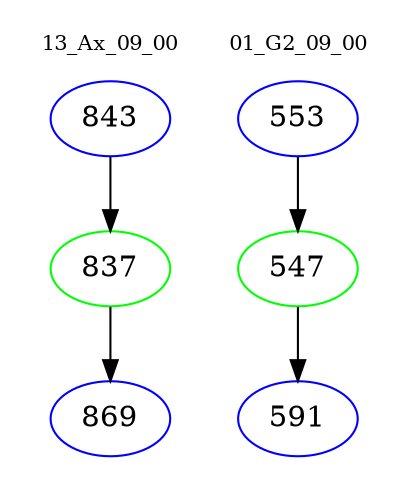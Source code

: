 digraph{
subgraph cluster_0 {
color = white
label = "13_Ax_09_00";
fontsize=10;
T0_843 [label="843", color="blue"]
T0_843 -> T0_837 [color="black"]
T0_837 [label="837", color="green"]
T0_837 -> T0_869 [color="black"]
T0_869 [label="869", color="blue"]
}
subgraph cluster_1 {
color = white
label = "01_G2_09_00";
fontsize=10;
T1_553 [label="553", color="blue"]
T1_553 -> T1_547 [color="black"]
T1_547 [label="547", color="green"]
T1_547 -> T1_591 [color="black"]
T1_591 [label="591", color="blue"]
}
}

